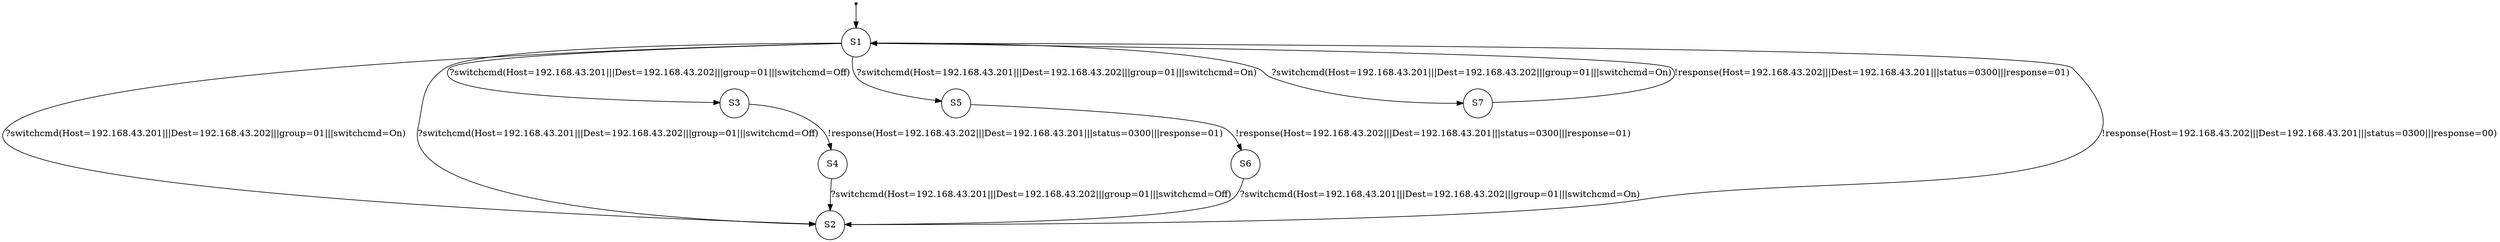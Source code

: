 digraph LTS {
S00[shape=point]
S1[label=S1,shape=circle];
S2[label=S2,shape=circle];
S3[label=S3,shape=circle];
S4[label=S4,shape=circle];
S5[label=S5,shape=circle];
S6[label=S6,shape=circle];
S7[label=S7,shape=circle];
S00 -> S1
S1 -> S2[label ="?switchcmd(Host=192.168.43.201|||Dest=192.168.43.202|||group=01|||switchcmd=On)"];
S1 -> S2[label ="?switchcmd(Host=192.168.43.201|||Dest=192.168.43.202|||group=01|||switchcmd=Off)"];
S1 -> S3[label ="?switchcmd(Host=192.168.43.201|||Dest=192.168.43.202|||group=01|||switchcmd=Off)"];
S1 -> S5[label ="?switchcmd(Host=192.168.43.201|||Dest=192.168.43.202|||group=01|||switchcmd=On)"];
S1 -> S7[label ="?switchcmd(Host=192.168.43.201|||Dest=192.168.43.202|||group=01|||switchcmd=On)"];
S2 -> S1[label ="!response(Host=192.168.43.202|||Dest=192.168.43.201|||status=0300|||response=00)"];
S3 -> S4[label ="!response(Host=192.168.43.202|||Dest=192.168.43.201|||status=0300|||response=01)"];
S4 -> S2[label ="?switchcmd(Host=192.168.43.201|||Dest=192.168.43.202|||group=01|||switchcmd=Off)"];
S5 -> S6[label ="!response(Host=192.168.43.202|||Dest=192.168.43.201|||status=0300|||response=01)"];
S6 -> S2[label ="?switchcmd(Host=192.168.43.201|||Dest=192.168.43.202|||group=01|||switchcmd=On)"];
S7 -> S1[label ="!response(Host=192.168.43.202|||Dest=192.168.43.201|||status=0300|||response=01)"];
}
